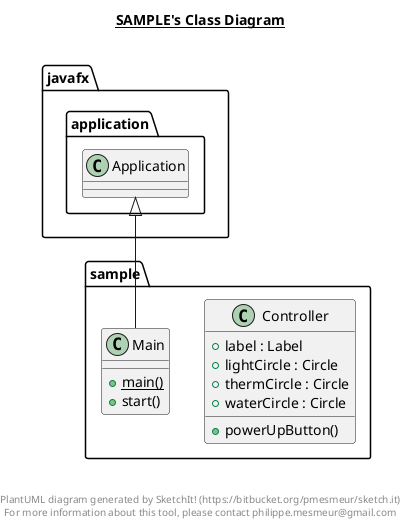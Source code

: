 @startuml

title __SAMPLE's Class Diagram__\n

  namespace sample {
    class sample.Controller {
        + label : Label
        + lightCircle : Circle
        + thermCircle : Circle
        + waterCircle : Circle
        + powerUpButton()
    }
  }
  

  namespace sample {
    class sample.Main {
        {static} + main()
        + start()
    }
  }
  

  sample.Main -up-|> javafx.application.Application


right footer


PlantUML diagram generated by SketchIt! (https://bitbucket.org/pmesmeur/sketch.it)
For more information about this tool, please contact philippe.mesmeur@gmail.com
endfooter

@enduml
